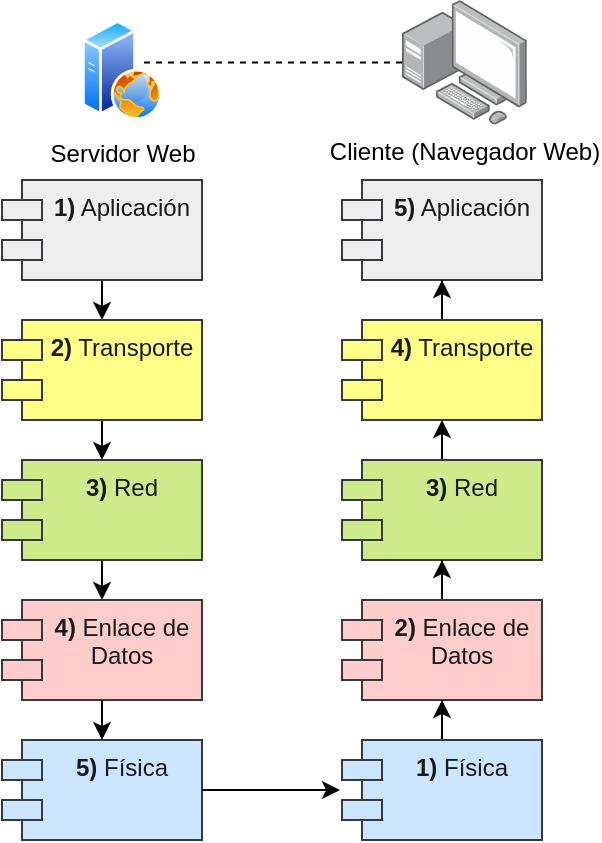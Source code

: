 <mxfile version="21.3.0" type="device">
  <diagram name="Página-1" id="Le1MOCahUNV-APeSZTkz">
    <mxGraphModel dx="658" dy="426" grid="1" gridSize="10" guides="1" tooltips="1" connect="1" arrows="1" fold="1" page="1" pageScale="1" pageWidth="827" pageHeight="1169" math="0" shadow="0">
      <root>
        <mxCell id="0" />
        <mxCell id="1" parent="0" />
        <mxCell id="5fKytqhqKFqzuMiDaiJH-19" value="" style="group" vertex="1" connectable="0" parent="1">
          <mxGeometry x="40" y="130" width="100" height="390" as="geometry" />
        </mxCell>
        <mxCell id="5fKytqhqKFqzuMiDaiJH-9" value="Servidor Web" style="image;aspect=fixed;perimeter=ellipsePerimeter;html=1;align=center;shadow=0;dashed=0;spacingTop=3;image=img/lib/active_directory/web_server.svg;" vertex="1" parent="5fKytqhqKFqzuMiDaiJH-19">
          <mxGeometry x="40" y="-20" width="40" height="50" as="geometry" />
        </mxCell>
        <mxCell id="5fKytqhqKFqzuMiDaiJH-11" value="" style="group" vertex="1" connectable="0" parent="5fKytqhqKFqzuMiDaiJH-19">
          <mxGeometry y="90" width="100" height="300" as="geometry" />
        </mxCell>
        <mxCell id="5fKytqhqKFqzuMiDaiJH-20" style="edgeStyle=orthogonalEdgeStyle;rounded=0;orthogonalLoop=1;jettySize=auto;html=1;exitX=0.5;exitY=1;exitDx=0;exitDy=0;entryX=0.5;entryY=0;entryDx=0;entryDy=0;" edge="1" parent="5fKytqhqKFqzuMiDaiJH-11" source="5fKytqhqKFqzuMiDaiJH-4" target="5fKytqhqKFqzuMiDaiJH-5">
          <mxGeometry relative="1" as="geometry" />
        </mxCell>
        <mxCell id="5fKytqhqKFqzuMiDaiJH-4" value="&lt;b&gt;1)&lt;/b&gt; Aplicación" style="shape=module;align=left;spacingLeft=20;align=center;verticalAlign=top;whiteSpace=wrap;html=1;fillColor=#eeeeee;strokeColor=#36393d;fontColor=#1A1A1A;" vertex="1" parent="5fKytqhqKFqzuMiDaiJH-11">
          <mxGeometry y="-30" width="100" height="50" as="geometry" />
        </mxCell>
        <mxCell id="5fKytqhqKFqzuMiDaiJH-21" style="edgeStyle=orthogonalEdgeStyle;rounded=0;orthogonalLoop=1;jettySize=auto;html=1;exitX=0.5;exitY=1;exitDx=0;exitDy=0;entryX=0.5;entryY=0;entryDx=0;entryDy=0;" edge="1" parent="5fKytqhqKFqzuMiDaiJH-11" source="5fKytqhqKFqzuMiDaiJH-5" target="5fKytqhqKFqzuMiDaiJH-6">
          <mxGeometry relative="1" as="geometry" />
        </mxCell>
        <mxCell id="5fKytqhqKFqzuMiDaiJH-5" value="&lt;b&gt;2)&lt;/b&gt; Transporte" style="shape=module;align=left;spacingLeft=20;align=center;verticalAlign=top;whiteSpace=wrap;html=1;fillColor=#ffff88;strokeColor=#36393d;fontColor=#1A1A1A;" vertex="1" parent="5fKytqhqKFqzuMiDaiJH-11">
          <mxGeometry y="40" width="100" height="50" as="geometry" />
        </mxCell>
        <mxCell id="5fKytqhqKFqzuMiDaiJH-22" style="edgeStyle=orthogonalEdgeStyle;rounded=0;orthogonalLoop=1;jettySize=auto;html=1;exitX=0.5;exitY=1;exitDx=0;exitDy=0;entryX=0.5;entryY=0;entryDx=0;entryDy=0;" edge="1" parent="5fKytqhqKFqzuMiDaiJH-11" source="5fKytqhqKFqzuMiDaiJH-6" target="5fKytqhqKFqzuMiDaiJH-7">
          <mxGeometry relative="1" as="geometry" />
        </mxCell>
        <mxCell id="5fKytqhqKFqzuMiDaiJH-6" value="&lt;b&gt;3)&lt;/b&gt; Red" style="shape=module;align=left;spacingLeft=20;align=center;verticalAlign=top;whiteSpace=wrap;html=1;fillColor=#cdeb8b;strokeColor=#36393d;fontColor=#1A1A1A;" vertex="1" parent="5fKytqhqKFqzuMiDaiJH-11">
          <mxGeometry y="110" width="100" height="50" as="geometry" />
        </mxCell>
        <mxCell id="5fKytqhqKFqzuMiDaiJH-7" value="&lt;b&gt;4)&lt;/b&gt; Enlace de Datos" style="shape=module;align=left;spacingLeft=20;align=center;verticalAlign=top;whiteSpace=wrap;html=1;fillColor=#ffcccc;strokeColor=#36393d;fontColor=#1A1A1A;" vertex="1" parent="5fKytqhqKFqzuMiDaiJH-11">
          <mxGeometry y="180" width="100" height="50" as="geometry" />
        </mxCell>
        <mxCell id="5fKytqhqKFqzuMiDaiJH-8" value="&lt;b&gt;5)&lt;/b&gt; Física" style="shape=module;align=left;spacingLeft=20;align=center;verticalAlign=top;whiteSpace=wrap;html=1;fillColor=#cce5ff;strokeColor=#36393d;fontColor=#1A1A1A;" vertex="1" parent="5fKytqhqKFqzuMiDaiJH-11">
          <mxGeometry y="250" width="100" height="50" as="geometry" />
        </mxCell>
        <mxCell id="5fKytqhqKFqzuMiDaiJH-23" style="edgeStyle=orthogonalEdgeStyle;rounded=0;orthogonalLoop=1;jettySize=auto;html=1;exitX=0.5;exitY=1;exitDx=0;exitDy=0;entryX=0.5;entryY=0;entryDx=0;entryDy=0;" edge="1" parent="5fKytqhqKFqzuMiDaiJH-11" source="5fKytqhqKFqzuMiDaiJH-7" target="5fKytqhqKFqzuMiDaiJH-8">
          <mxGeometry relative="1" as="geometry" />
        </mxCell>
        <mxCell id="5fKytqhqKFqzuMiDaiJH-24" style="edgeStyle=orthogonalEdgeStyle;rounded=0;orthogonalLoop=1;jettySize=auto;html=1;entryX=-0.01;entryY=0.5;entryDx=0;entryDy=0;entryPerimeter=0;" edge="1" parent="1" source="5fKytqhqKFqzuMiDaiJH-8" target="5fKytqhqKFqzuMiDaiJH-17">
          <mxGeometry relative="1" as="geometry" />
        </mxCell>
        <mxCell id="5fKytqhqKFqzuMiDaiJH-33" style="edgeStyle=orthogonalEdgeStyle;rounded=0;orthogonalLoop=1;jettySize=auto;html=1;entryX=0.75;entryY=0.424;entryDx=0;entryDy=0;entryPerimeter=0;dashed=1;endArrow=none;endFill=0;" edge="1" parent="1" source="5fKytqhqKFqzuMiDaiJH-10" target="5fKytqhqKFqzuMiDaiJH-9">
          <mxGeometry relative="1" as="geometry" />
        </mxCell>
        <mxCell id="5fKytqhqKFqzuMiDaiJH-10" value="Cliente (Navegador Web)" style="image;points=[];aspect=fixed;html=1;align=center;shadow=0;dashed=0;image=img/lib/allied_telesis/computer_and_terminals/Personal_Computer_with_Server.svg;" vertex="1" parent="1">
          <mxGeometry x="240.0" y="100" width="62.4" height="62.4" as="geometry" />
        </mxCell>
        <mxCell id="5fKytqhqKFqzuMiDaiJH-13" value="&lt;b&gt;5)&lt;/b&gt; Aplicación" style="shape=module;align=left;spacingLeft=20;align=center;verticalAlign=top;whiteSpace=wrap;html=1;fillColor=#eeeeee;strokeColor=#36393d;fontColor=#1A1A1A;" vertex="1" parent="1">
          <mxGeometry x="210" y="190" width="100" height="50" as="geometry" />
        </mxCell>
        <mxCell id="5fKytqhqKFqzuMiDaiJH-30" style="edgeStyle=orthogonalEdgeStyle;rounded=0;orthogonalLoop=1;jettySize=auto;html=1;entryX=0.5;entryY=1;entryDx=0;entryDy=0;" edge="1" parent="1" source="5fKytqhqKFqzuMiDaiJH-14" target="5fKytqhqKFqzuMiDaiJH-13">
          <mxGeometry relative="1" as="geometry" />
        </mxCell>
        <mxCell id="5fKytqhqKFqzuMiDaiJH-14" value="&lt;b&gt;4)&lt;/b&gt; Transporte" style="shape=module;align=left;spacingLeft=20;align=center;verticalAlign=top;whiteSpace=wrap;html=1;fillColor=#ffff88;strokeColor=#36393d;fontColor=#1A1A1A;" vertex="1" parent="1">
          <mxGeometry x="210" y="260" width="100" height="50" as="geometry" />
        </mxCell>
        <mxCell id="5fKytqhqKFqzuMiDaiJH-27" style="edgeStyle=orthogonalEdgeStyle;rounded=0;orthogonalLoop=1;jettySize=auto;html=1;exitX=0.5;exitY=0;exitDx=0;exitDy=0;entryX=0.5;entryY=1;entryDx=0;entryDy=0;" edge="1" parent="1" source="5fKytqhqKFqzuMiDaiJH-15" target="5fKytqhqKFqzuMiDaiJH-14">
          <mxGeometry relative="1" as="geometry" />
        </mxCell>
        <mxCell id="5fKytqhqKFqzuMiDaiJH-15" value="&lt;b&gt;3)&lt;/b&gt; Red" style="shape=module;align=left;spacingLeft=20;align=center;verticalAlign=top;whiteSpace=wrap;html=1;fillColor=#cdeb8b;strokeColor=#36393d;fontColor=#1A1A1A;" vertex="1" parent="1">
          <mxGeometry x="210" y="330" width="100" height="50" as="geometry" />
        </mxCell>
        <mxCell id="5fKytqhqKFqzuMiDaiJH-32" style="edgeStyle=orthogonalEdgeStyle;rounded=0;orthogonalLoop=1;jettySize=auto;html=1;entryX=0.5;entryY=1;entryDx=0;entryDy=0;" edge="1" parent="1" source="5fKytqhqKFqzuMiDaiJH-16" target="5fKytqhqKFqzuMiDaiJH-15">
          <mxGeometry relative="1" as="geometry" />
        </mxCell>
        <mxCell id="5fKytqhqKFqzuMiDaiJH-16" value="&lt;b&gt;2)&lt;/b&gt; Enlace de Datos" style="shape=module;align=left;spacingLeft=20;align=center;verticalAlign=top;whiteSpace=wrap;html=1;fillColor=#ffcccc;strokeColor=#36393d;fontColor=#1A1A1A;" vertex="1" parent="1">
          <mxGeometry x="210" y="400" width="100" height="50" as="geometry" />
        </mxCell>
        <mxCell id="5fKytqhqKFqzuMiDaiJH-25" style="edgeStyle=orthogonalEdgeStyle;rounded=0;orthogonalLoop=1;jettySize=auto;html=1;exitX=0.5;exitY=0;exitDx=0;exitDy=0;entryX=0.5;entryY=1;entryDx=0;entryDy=0;" edge="1" parent="1" source="5fKytqhqKFqzuMiDaiJH-17" target="5fKytqhqKFqzuMiDaiJH-16">
          <mxGeometry relative="1" as="geometry" />
        </mxCell>
        <mxCell id="5fKytqhqKFqzuMiDaiJH-17" value="&lt;b&gt;1)&lt;/b&gt; Física" style="shape=module;align=left;spacingLeft=20;align=center;verticalAlign=top;whiteSpace=wrap;html=1;fillColor=#cce5ff;strokeColor=#36393d;fontColor=#1A1A1A;" vertex="1" parent="1">
          <mxGeometry x="210" y="470" width="100" height="50" as="geometry" />
        </mxCell>
      </root>
    </mxGraphModel>
  </diagram>
</mxfile>
